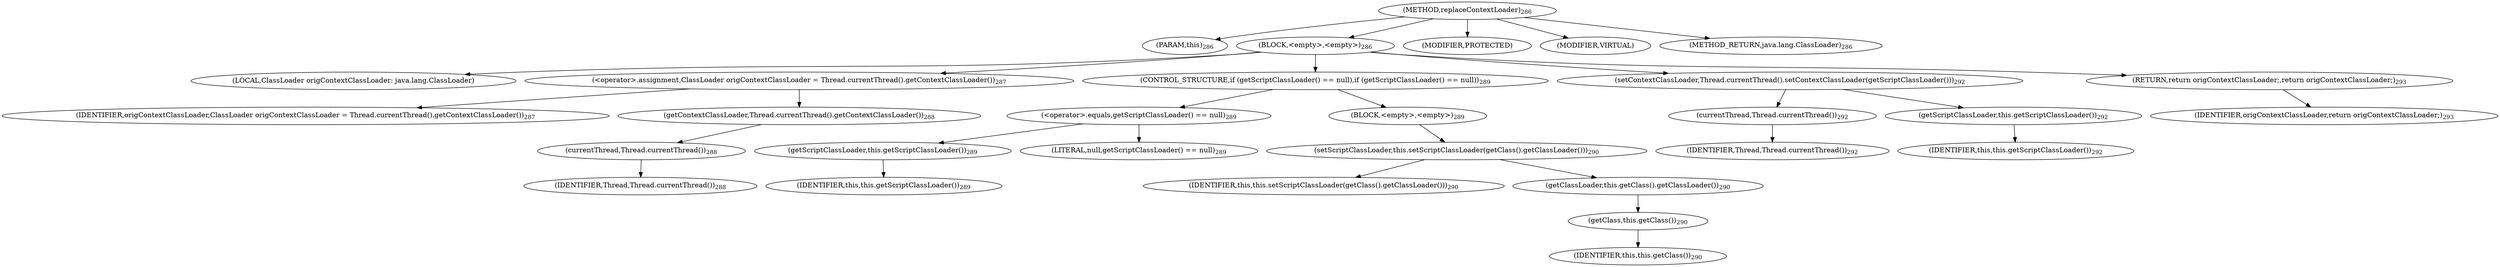 digraph "replaceContextLoader" {  
"468" [label = <(METHOD,replaceContextLoader)<SUB>286</SUB>> ]
"30" [label = <(PARAM,this)<SUB>286</SUB>> ]
"469" [label = <(BLOCK,&lt;empty&gt;,&lt;empty&gt;)<SUB>286</SUB>> ]
"470" [label = <(LOCAL,ClassLoader origContextClassLoader: java.lang.ClassLoader)> ]
"471" [label = <(&lt;operator&gt;.assignment,ClassLoader origContextClassLoader = Thread.currentThread().getContextClassLoader())<SUB>287</SUB>> ]
"472" [label = <(IDENTIFIER,origContextClassLoader,ClassLoader origContextClassLoader = Thread.currentThread().getContextClassLoader())<SUB>287</SUB>> ]
"473" [label = <(getContextClassLoader,Thread.currentThread().getContextClassLoader())<SUB>288</SUB>> ]
"474" [label = <(currentThread,Thread.currentThread())<SUB>288</SUB>> ]
"475" [label = <(IDENTIFIER,Thread,Thread.currentThread())<SUB>288</SUB>> ]
"476" [label = <(CONTROL_STRUCTURE,if (getScriptClassLoader() == null),if (getScriptClassLoader() == null))<SUB>289</SUB>> ]
"477" [label = <(&lt;operator&gt;.equals,getScriptClassLoader() == null)<SUB>289</SUB>> ]
"478" [label = <(getScriptClassLoader,this.getScriptClassLoader())<SUB>289</SUB>> ]
"29" [label = <(IDENTIFIER,this,this.getScriptClassLoader())<SUB>289</SUB>> ]
"479" [label = <(LITERAL,null,getScriptClassLoader() == null)<SUB>289</SUB>> ]
"480" [label = <(BLOCK,&lt;empty&gt;,&lt;empty&gt;)<SUB>289</SUB>> ]
"481" [label = <(setScriptClassLoader,this.setScriptClassLoader(getClass().getClassLoader()))<SUB>290</SUB>> ]
"32" [label = <(IDENTIFIER,this,this.setScriptClassLoader(getClass().getClassLoader()))<SUB>290</SUB>> ]
"482" [label = <(getClassLoader,this.getClass().getClassLoader())<SUB>290</SUB>> ]
"483" [label = <(getClass,this.getClass())<SUB>290</SUB>> ]
"31" [label = <(IDENTIFIER,this,this.getClass())<SUB>290</SUB>> ]
"484" [label = <(setContextClassLoader,Thread.currentThread().setContextClassLoader(getScriptClassLoader()))<SUB>292</SUB>> ]
"485" [label = <(currentThread,Thread.currentThread())<SUB>292</SUB>> ]
"486" [label = <(IDENTIFIER,Thread,Thread.currentThread())<SUB>292</SUB>> ]
"487" [label = <(getScriptClassLoader,this.getScriptClassLoader())<SUB>292</SUB>> ]
"33" [label = <(IDENTIFIER,this,this.getScriptClassLoader())<SUB>292</SUB>> ]
"488" [label = <(RETURN,return origContextClassLoader;,return origContextClassLoader;)<SUB>293</SUB>> ]
"489" [label = <(IDENTIFIER,origContextClassLoader,return origContextClassLoader;)<SUB>293</SUB>> ]
"490" [label = <(MODIFIER,PROTECTED)> ]
"491" [label = <(MODIFIER,VIRTUAL)> ]
"492" [label = <(METHOD_RETURN,java.lang.ClassLoader)<SUB>286</SUB>> ]
  "468" -> "30" 
  "468" -> "469" 
  "468" -> "490" 
  "468" -> "491" 
  "468" -> "492" 
  "469" -> "470" 
  "469" -> "471" 
  "469" -> "476" 
  "469" -> "484" 
  "469" -> "488" 
  "471" -> "472" 
  "471" -> "473" 
  "473" -> "474" 
  "474" -> "475" 
  "476" -> "477" 
  "476" -> "480" 
  "477" -> "478" 
  "477" -> "479" 
  "478" -> "29" 
  "480" -> "481" 
  "481" -> "32" 
  "481" -> "482" 
  "482" -> "483" 
  "483" -> "31" 
  "484" -> "485" 
  "484" -> "487" 
  "485" -> "486" 
  "487" -> "33" 
  "488" -> "489" 
}
